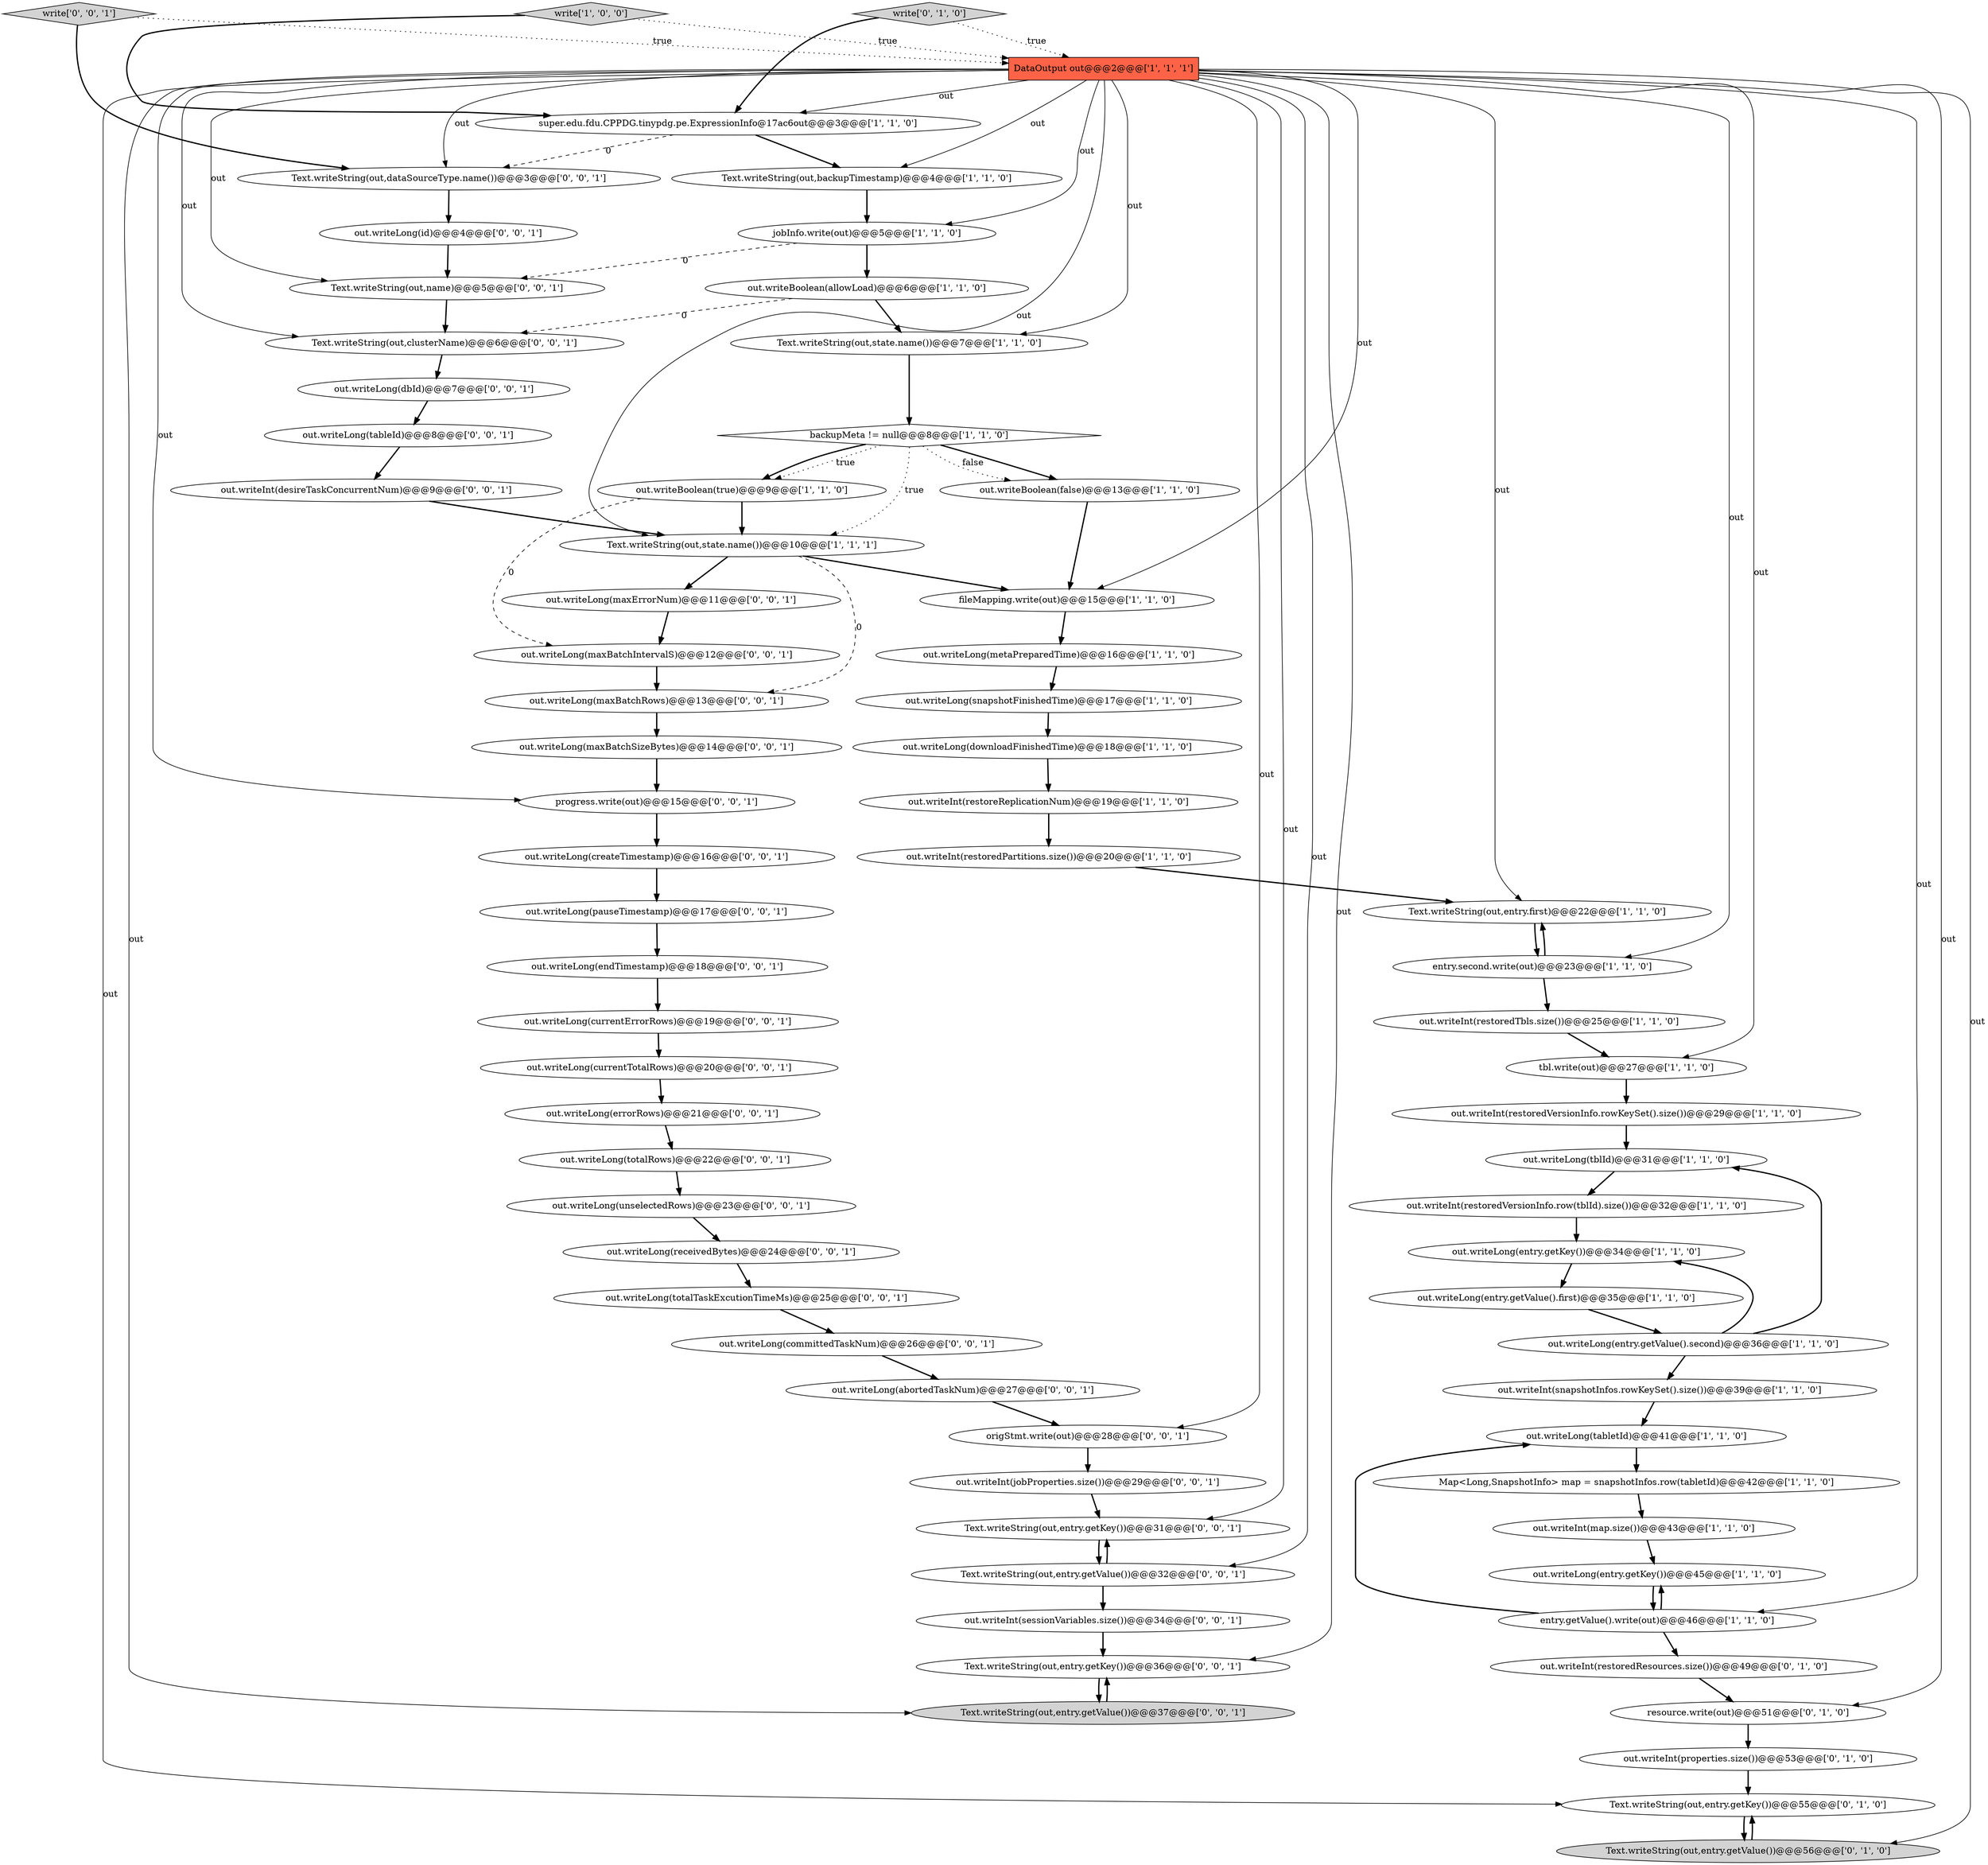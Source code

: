 digraph {
39 [style = filled, label = "out.writeLong(totalRows)@@@22@@@['0', '0', '1']", fillcolor = white, shape = ellipse image = "AAA0AAABBB3BBB"];
49 [style = filled, label = "out.writeLong(maxErrorNum)@@@11@@@['0', '0', '1']", fillcolor = white, shape = ellipse image = "AAA0AAABBB3BBB"];
42 [style = filled, label = "Text.writeString(out,entry.getKey())@@@31@@@['0', '0', '1']", fillcolor = white, shape = ellipse image = "AAA0AAABBB3BBB"];
46 [style = filled, label = "origStmt.write(out)@@@28@@@['0', '0', '1']", fillcolor = white, shape = ellipse image = "AAA0AAABBB3BBB"];
55 [style = filled, label = "out.writeLong(pauseTimestamp)@@@17@@@['0', '0', '1']", fillcolor = white, shape = ellipse image = "AAA0AAABBB3BBB"];
24 [style = filled, label = "out.writeInt(restoredVersionInfo.row(tblId).size())@@@32@@@['1', '1', '0']", fillcolor = white, shape = ellipse image = "AAA0AAABBB1BBB"];
62 [style = filled, label = "out.writeLong(dbId)@@@7@@@['0', '0', '1']", fillcolor = white, shape = ellipse image = "AAA0AAABBB3BBB"];
22 [style = filled, label = "Text.writeString(out,state.name())@@@10@@@['1', '1', '1']", fillcolor = white, shape = ellipse image = "AAA0AAABBB1BBB"];
33 [style = filled, label = "resource.write(out)@@@51@@@['0', '1', '0']", fillcolor = white, shape = ellipse image = "AAA1AAABBB2BBB"];
28 [style = filled, label = "out.writeBoolean(false)@@@13@@@['1', '1', '0']", fillcolor = white, shape = ellipse image = "AAA0AAABBB1BBB"];
36 [style = filled, label = "Text.writeString(out,entry.getKey())@@@55@@@['0', '1', '0']", fillcolor = white, shape = ellipse image = "AAA1AAABBB2BBB"];
34 [style = filled, label = "out.writeInt(properties.size())@@@53@@@['0', '1', '0']", fillcolor = white, shape = ellipse image = "AAA1AAABBB2BBB"];
4 [style = filled, label = "Text.writeString(out,entry.first)@@@22@@@['1', '1', '0']", fillcolor = white, shape = ellipse image = "AAA0AAABBB1BBB"];
60 [style = filled, label = "write['0', '0', '1']", fillcolor = lightgray, shape = diamond image = "AAA0AAABBB3BBB"];
3 [style = filled, label = "out.writeInt(map.size())@@@43@@@['1', '1', '0']", fillcolor = white, shape = ellipse image = "AAA0AAABBB1BBB"];
2 [style = filled, label = "jobInfo.write(out)@@@5@@@['1', '1', '0']", fillcolor = white, shape = ellipse image = "AAA0AAABBB1BBB"];
70 [style = filled, label = "out.writeLong(currentErrorRows)@@@19@@@['0', '0', '1']", fillcolor = white, shape = ellipse image = "AAA0AAABBB3BBB"];
35 [style = filled, label = "out.writeInt(restoredResources.size())@@@49@@@['0', '1', '0']", fillcolor = white, shape = ellipse image = "AAA1AAABBB2BBB"];
11 [style = filled, label = "out.writeLong(entry.getKey())@@@34@@@['1', '1', '0']", fillcolor = white, shape = ellipse image = "AAA0AAABBB1BBB"];
1 [style = filled, label = "super.edu.fdu.CPPDG.tinypdg.pe.ExpressionInfo@17ac6out@@@3@@@['1', '1', '0']", fillcolor = white, shape = ellipse image = "AAA0AAABBB1BBB"];
32 [style = filled, label = "out.writeLong(tblId)@@@31@@@['1', '1', '0']", fillcolor = white, shape = ellipse image = "AAA0AAABBB1BBB"];
21 [style = filled, label = "out.writeInt(restoredPartitions.size())@@@20@@@['1', '1', '0']", fillcolor = white, shape = ellipse image = "AAA0AAABBB1BBB"];
8 [style = filled, label = "entry.second.write(out)@@@23@@@['1', '1', '0']", fillcolor = white, shape = ellipse image = "AAA0AAABBB1BBB"];
38 [style = filled, label = "write['0', '1', '0']", fillcolor = lightgray, shape = diamond image = "AAA0AAABBB2BBB"];
43 [style = filled, label = "Text.writeString(out,name)@@@5@@@['0', '0', '1']", fillcolor = white, shape = ellipse image = "AAA0AAABBB3BBB"];
58 [style = filled, label = "out.writeLong(id)@@@4@@@['0', '0', '1']", fillcolor = white, shape = ellipse image = "AAA0AAABBB3BBB"];
6 [style = filled, label = "entry.getValue().write(out)@@@46@@@['1', '1', '0']", fillcolor = white, shape = ellipse image = "AAA0AAABBB1BBB"];
23 [style = filled, label = "out.writeLong(entry.getValue().first)@@@35@@@['1', '1', '0']", fillcolor = white, shape = ellipse image = "AAA0AAABBB1BBB"];
25 [style = filled, label = "fileMapping.write(out)@@@15@@@['1', '1', '0']", fillcolor = white, shape = ellipse image = "AAA0AAABBB1BBB"];
13 [style = filled, label = "backupMeta != null@@@8@@@['1', '1', '0']", fillcolor = white, shape = diamond image = "AAA0AAABBB1BBB"];
29 [style = filled, label = "out.writeLong(entry.getKey())@@@45@@@['1', '1', '0']", fillcolor = white, shape = ellipse image = "AAA0AAABBB1BBB"];
44 [style = filled, label = "Text.writeString(out,clusterName)@@@6@@@['0', '0', '1']", fillcolor = white, shape = ellipse image = "AAA0AAABBB3BBB"];
51 [style = filled, label = "out.writeLong(tableId)@@@8@@@['0', '0', '1']", fillcolor = white, shape = ellipse image = "AAA0AAABBB3BBB"];
31 [style = filled, label = "tbl.write(out)@@@27@@@['1', '1', '0']", fillcolor = white, shape = ellipse image = "AAA0AAABBB1BBB"];
9 [style = filled, label = "DataOutput out@@@2@@@['1', '1', '1']", fillcolor = tomato, shape = box image = "AAA0AAABBB1BBB"];
65 [style = filled, label = "out.writeLong(maxBatchIntervalS)@@@12@@@['0', '0', '1']", fillcolor = white, shape = ellipse image = "AAA0AAABBB3BBB"];
10 [style = filled, label = "out.writeInt(restoredTbls.size())@@@25@@@['1', '1', '0']", fillcolor = white, shape = ellipse image = "AAA0AAABBB1BBB"];
0 [style = filled, label = "out.writeLong(tabletId)@@@41@@@['1', '1', '0']", fillcolor = white, shape = ellipse image = "AAA0AAABBB1BBB"];
26 [style = filled, label = "Text.writeString(out,backupTimestamp)@@@4@@@['1', '1', '0']", fillcolor = white, shape = ellipse image = "AAA0AAABBB1BBB"];
27 [style = filled, label = "write['1', '0', '0']", fillcolor = lightgray, shape = diamond image = "AAA0AAABBB1BBB"];
45 [style = filled, label = "progress.write(out)@@@15@@@['0', '0', '1']", fillcolor = white, shape = ellipse image = "AAA0AAABBB3BBB"];
14 [style = filled, label = "out.writeBoolean(true)@@@9@@@['1', '1', '0']", fillcolor = white, shape = ellipse image = "AAA0AAABBB1BBB"];
50 [style = filled, label = "Text.writeString(out,entry.getValue())@@@32@@@['0', '0', '1']", fillcolor = white, shape = ellipse image = "AAA0AAABBB3BBB"];
52 [style = filled, label = "out.writeInt(jobProperties.size())@@@29@@@['0', '0', '1']", fillcolor = white, shape = ellipse image = "AAA0AAABBB3BBB"];
56 [style = filled, label = "out.writeLong(unselectedRows)@@@23@@@['0', '0', '1']", fillcolor = white, shape = ellipse image = "AAA0AAABBB3BBB"];
63 [style = filled, label = "Text.writeString(out,entry.getKey())@@@36@@@['0', '0', '1']", fillcolor = white, shape = ellipse image = "AAA0AAABBB3BBB"];
64 [style = filled, label = "out.writeInt(desireTaskConcurrentNum)@@@9@@@['0', '0', '1']", fillcolor = white, shape = ellipse image = "AAA0AAABBB3BBB"];
67 [style = filled, label = "out.writeLong(errorRows)@@@21@@@['0', '0', '1']", fillcolor = white, shape = ellipse image = "AAA0AAABBB3BBB"];
66 [style = filled, label = "out.writeLong(maxBatchSizeBytes)@@@14@@@['0', '0', '1']", fillcolor = white, shape = ellipse image = "AAA0AAABBB3BBB"];
69 [style = filled, label = "out.writeLong(totalTaskExcutionTimeMs)@@@25@@@['0', '0', '1']", fillcolor = white, shape = ellipse image = "AAA0AAABBB3BBB"];
17 [style = filled, label = "out.writeBoolean(allowLoad)@@@6@@@['1', '1', '0']", fillcolor = white, shape = ellipse image = "AAA0AAABBB1BBB"];
37 [style = filled, label = "Text.writeString(out,entry.getValue())@@@56@@@['0', '1', '0']", fillcolor = lightgray, shape = ellipse image = "AAA1AAABBB2BBB"];
20 [style = filled, label = "Map<Long,SnapshotInfo> map = snapshotInfos.row(tabletId)@@@42@@@['1', '1', '0']", fillcolor = white, shape = ellipse image = "AAA0AAABBB1BBB"];
19 [style = filled, label = "out.writeInt(restoreReplicationNum)@@@19@@@['1', '1', '0']", fillcolor = white, shape = ellipse image = "AAA0AAABBB1BBB"];
30 [style = filled, label = "out.writeLong(entry.getValue().second)@@@36@@@['1', '1', '0']", fillcolor = white, shape = ellipse image = "AAA0AAABBB1BBB"];
40 [style = filled, label = "Text.writeString(out,dataSourceType.name())@@@3@@@['0', '0', '1']", fillcolor = white, shape = ellipse image = "AAA0AAABBB3BBB"];
68 [style = filled, label = "out.writeInt(sessionVariables.size())@@@34@@@['0', '0', '1']", fillcolor = white, shape = ellipse image = "AAA0AAABBB3BBB"];
18 [style = filled, label = "Text.writeString(out,state.name())@@@7@@@['1', '1', '0']", fillcolor = white, shape = ellipse image = "AAA0AAABBB1BBB"];
48 [style = filled, label = "out.writeLong(currentTotalRows)@@@20@@@['0', '0', '1']", fillcolor = white, shape = ellipse image = "AAA0AAABBB3BBB"];
57 [style = filled, label = "out.writeLong(abortedTaskNum)@@@27@@@['0', '0', '1']", fillcolor = white, shape = ellipse image = "AAA0AAABBB3BBB"];
41 [style = filled, label = "out.writeLong(committedTaskNum)@@@26@@@['0', '0', '1']", fillcolor = white, shape = ellipse image = "AAA0AAABBB3BBB"];
16 [style = filled, label = "out.writeInt(snapshotInfos.rowKeySet().size())@@@39@@@['1', '1', '0']", fillcolor = white, shape = ellipse image = "AAA0AAABBB1BBB"];
47 [style = filled, label = "out.writeLong(endTimestamp)@@@18@@@['0', '0', '1']", fillcolor = white, shape = ellipse image = "AAA0AAABBB3BBB"];
54 [style = filled, label = "out.writeLong(maxBatchRows)@@@13@@@['0', '0', '1']", fillcolor = white, shape = ellipse image = "AAA0AAABBB3BBB"];
15 [style = filled, label = "out.writeLong(metaPreparedTime)@@@16@@@['1', '1', '0']", fillcolor = white, shape = ellipse image = "AAA0AAABBB1BBB"];
59 [style = filled, label = "Text.writeString(out,entry.getValue())@@@37@@@['0', '0', '1']", fillcolor = lightgray, shape = ellipse image = "AAA0AAABBB3BBB"];
61 [style = filled, label = "out.writeLong(receivedBytes)@@@24@@@['0', '0', '1']", fillcolor = white, shape = ellipse image = "AAA0AAABBB3BBB"];
7 [style = filled, label = "out.writeLong(downloadFinishedTime)@@@18@@@['1', '1', '0']", fillcolor = white, shape = ellipse image = "AAA0AAABBB1BBB"];
5 [style = filled, label = "out.writeInt(restoredVersionInfo.rowKeySet().size())@@@29@@@['1', '1', '0']", fillcolor = white, shape = ellipse image = "AAA0AAABBB1BBB"];
12 [style = filled, label = "out.writeLong(snapshotFinishedTime)@@@17@@@['1', '1', '0']", fillcolor = white, shape = ellipse image = "AAA0AAABBB1BBB"];
53 [style = filled, label = "out.writeLong(createTimestamp)@@@16@@@['0', '0', '1']", fillcolor = white, shape = ellipse image = "AAA0AAABBB3BBB"];
23->30 [style = bold, label=""];
35->33 [style = bold, label=""];
14->65 [style = dashed, label="0"];
26->2 [style = bold, label=""];
53->55 [style = bold, label=""];
18->13 [style = bold, label=""];
16->0 [style = bold, label=""];
33->34 [style = bold, label=""];
70->48 [style = bold, label=""];
9->4 [style = solid, label="out"];
50->68 [style = bold, label=""];
9->22 [style = solid, label="out"];
4->8 [style = bold, label=""];
5->32 [style = bold, label=""];
58->43 [style = bold, label=""];
42->50 [style = bold, label=""];
65->54 [style = bold, label=""];
2->17 [style = bold, label=""];
9->50 [style = solid, label="out"];
9->44 [style = solid, label="out"];
0->20 [style = bold, label=""];
29->6 [style = bold, label=""];
11->23 [style = bold, label=""];
13->22 [style = dotted, label="true"];
22->54 [style = dashed, label="0"];
7->19 [style = bold, label=""];
21->4 [style = bold, label=""];
43->44 [style = bold, label=""];
67->39 [style = bold, label=""];
41->57 [style = bold, label=""];
9->31 [style = solid, label="out"];
24->11 [style = bold, label=""];
51->64 [style = bold, label=""];
13->28 [style = bold, label=""];
64->22 [style = bold, label=""];
30->16 [style = bold, label=""];
6->29 [style = bold, label=""];
22->25 [style = bold, label=""];
31->5 [style = bold, label=""];
40->58 [style = bold, label=""];
61->69 [style = bold, label=""];
38->9 [style = dotted, label="true"];
9->26 [style = solid, label="out"];
9->1 [style = solid, label="out"];
13->14 [style = dotted, label="true"];
9->37 [style = solid, label="out"];
8->10 [style = bold, label=""];
25->15 [style = bold, label=""];
54->66 [style = bold, label=""];
47->70 [style = bold, label=""];
14->22 [style = bold, label=""];
3->29 [style = bold, label=""];
62->51 [style = bold, label=""];
9->25 [style = solid, label="out"];
9->43 [style = solid, label="out"];
44->62 [style = bold, label=""];
20->3 [style = bold, label=""];
9->46 [style = solid, label="out"];
9->40 [style = solid, label="out"];
15->12 [style = bold, label=""];
57->46 [style = bold, label=""];
6->0 [style = bold, label=""];
60->40 [style = bold, label=""];
34->36 [style = bold, label=""];
9->6 [style = solid, label="out"];
38->1 [style = bold, label=""];
63->59 [style = bold, label=""];
60->9 [style = dotted, label="true"];
39->56 [style = bold, label=""];
69->41 [style = bold, label=""];
45->53 [style = bold, label=""];
9->18 [style = solid, label="out"];
17->44 [style = dashed, label="0"];
46->52 [style = bold, label=""];
48->67 [style = bold, label=""];
13->28 [style = dotted, label="false"];
30->32 [style = bold, label=""];
9->8 [style = solid, label="out"];
1->26 [style = bold, label=""];
55->47 [style = bold, label=""];
52->42 [style = bold, label=""];
12->7 [style = bold, label=""];
56->61 [style = bold, label=""];
27->9 [style = dotted, label="true"];
36->37 [style = bold, label=""];
49->65 [style = bold, label=""];
8->4 [style = bold, label=""];
9->2 [style = solid, label="out"];
9->33 [style = solid, label="out"];
10->31 [style = bold, label=""];
30->11 [style = bold, label=""];
50->42 [style = bold, label=""];
59->63 [style = bold, label=""];
9->63 [style = solid, label="out"];
2->43 [style = dashed, label="0"];
19->21 [style = bold, label=""];
68->63 [style = bold, label=""];
37->36 [style = bold, label=""];
27->1 [style = bold, label=""];
22->49 [style = bold, label=""];
9->42 [style = solid, label="out"];
9->45 [style = solid, label="out"];
9->36 [style = solid, label="out"];
13->14 [style = bold, label=""];
6->35 [style = bold, label=""];
1->40 [style = dashed, label="0"];
66->45 [style = bold, label=""];
28->25 [style = bold, label=""];
9->59 [style = solid, label="out"];
32->24 [style = bold, label=""];
17->18 [style = bold, label=""];
}
